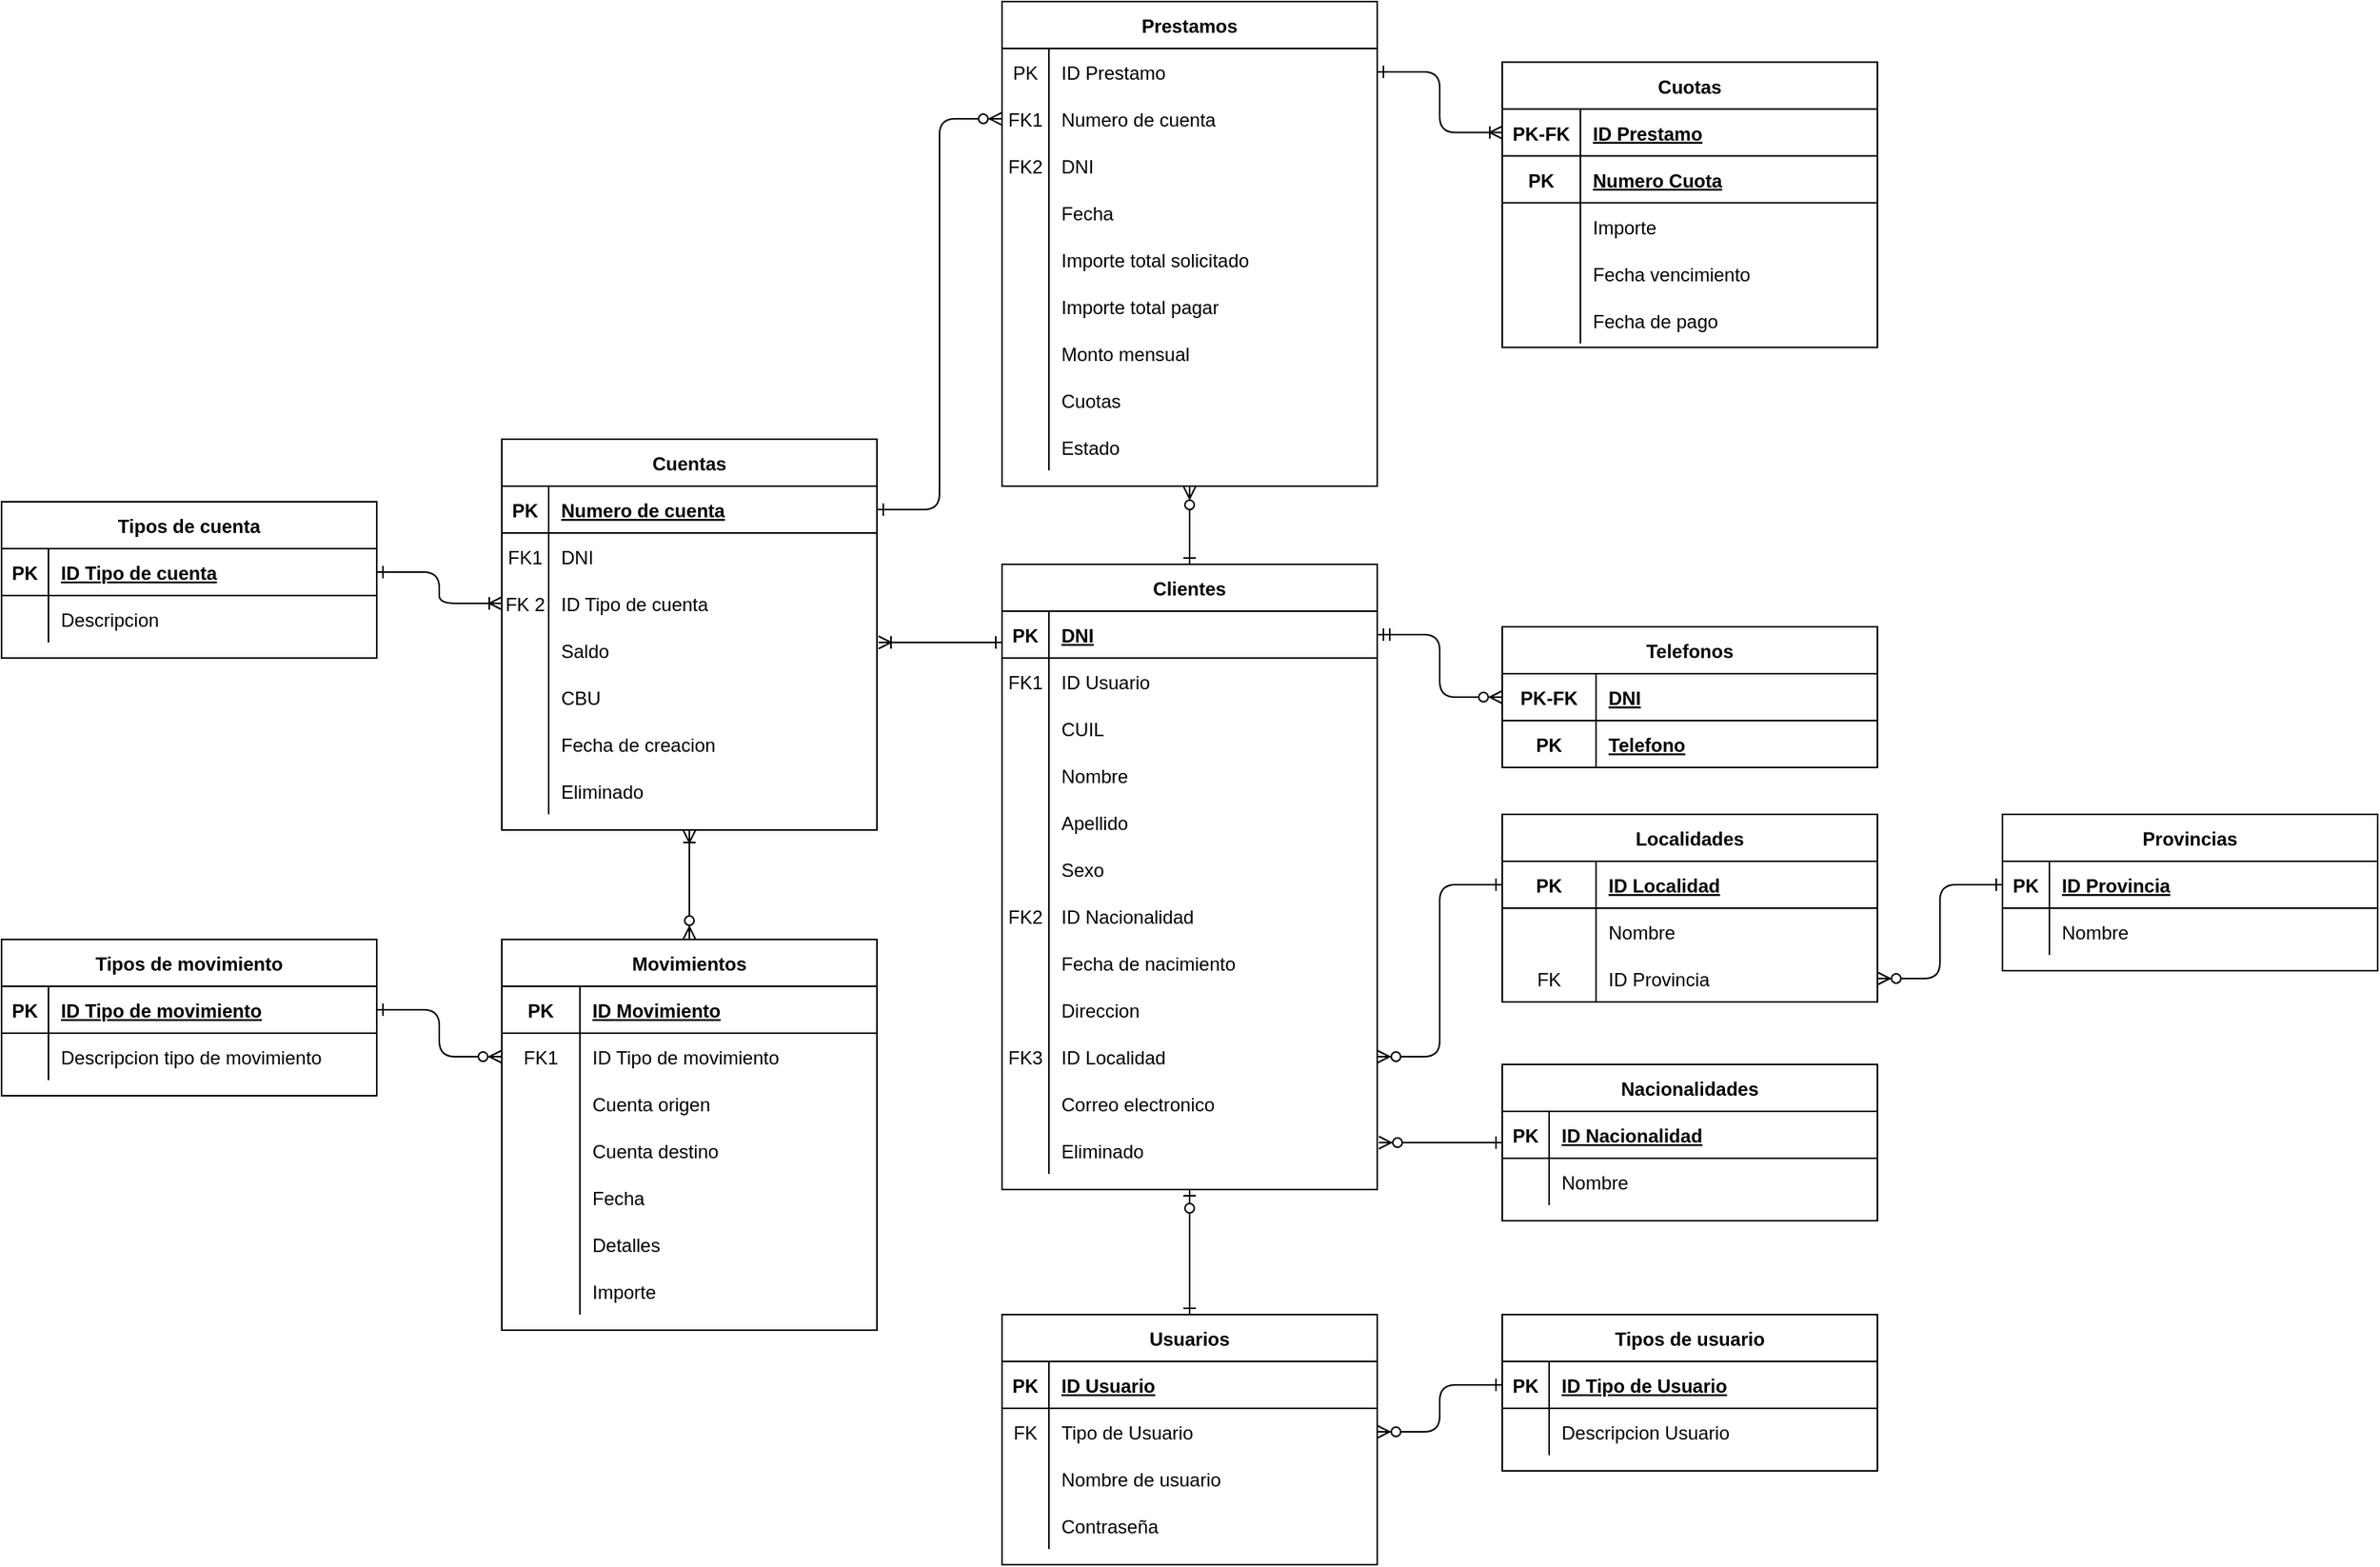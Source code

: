 <mxfile version="14.5.1" type="device"><diagram id="R2lEEEUBdFMjLlhIrx00" name="Page-1"><mxGraphModel dx="2017" dy="1106" grid="1" gridSize="10" guides="1" tooltips="1" connect="1" arrows="1" fold="1" page="0" pageScale="1" pageWidth="850" pageHeight="1100" math="0" shadow="0" extFonts="Permanent Marker^https://fonts.googleapis.com/css?family=Permanent+Marker"><root><mxCell id="0"/><mxCell id="1" parent="0"/><mxCell id="C-vyLk0tnHw3VtMMgP7b-1" value="" style="edgeStyle=elbowEdgeStyle;endArrow=ERoneToMany;startArrow=ERone;endFill=0;startFill=0;strokeWidth=1;targetPerimeterSpacing=1;" parent="1" source="C-vyLk0tnHw3VtMMgP7b-23" target="C-vyLk0tnHw3VtMMgP7b-2" edge="1"><mxGeometry width="100" height="100" relative="1" as="geometry"><mxPoint x="340" y="720" as="sourcePoint"/><mxPoint x="440" y="620" as="targetPoint"/><Array as="points"><mxPoint x="-210" y="90"/><mxPoint x="-180" y="190"/><mxPoint x="-200" y="170"/><mxPoint x="-220" y="120"/><mxPoint x="-160" y="160"/></Array></mxGeometry></mxCell><mxCell id="C-vyLk0tnHw3VtMMgP7b-12" value="" style="edgeStyle=elbowEdgeStyle;endArrow=ERzeroToMany;startArrow=ERone;endFill=1;startFill=0;" parent="1" source="C-vyLk0tnHw3VtMMgP7b-23" target="C-vyLk0tnHw3VtMMgP7b-13" edge="1"><mxGeometry width="100" height="100" relative="1" as="geometry"><mxPoint x="400" y="180" as="sourcePoint"/><mxPoint x="-65.529" y="-50" as="targetPoint"/></mxGeometry></mxCell><mxCell id="C-vyLk0tnHw3VtMMgP7b-2" value="Cuentas" style="shape=table;startSize=30;container=1;collapsible=1;childLayout=tableLayout;fixedRows=1;rowLines=0;fontStyle=1;align=center;resizeLast=1;" parent="1" vertex="1"><mxGeometry x="-480" y="-40" width="240" height="250" as="geometry"/></mxCell><mxCell id="C-vyLk0tnHw3VtMMgP7b-3" value="" style="shape=partialRectangle;collapsible=0;dropTarget=0;pointerEvents=0;fillColor=none;points=[[0,0.5],[1,0.5]];portConstraint=eastwest;top=0;left=0;right=0;bottom=1;" parent="C-vyLk0tnHw3VtMMgP7b-2" vertex="1"><mxGeometry y="30" width="240" height="30" as="geometry"/></mxCell><mxCell id="C-vyLk0tnHw3VtMMgP7b-4" value="PK" style="shape=partialRectangle;overflow=hidden;connectable=0;fillColor=none;top=0;left=0;bottom=0;right=0;fontStyle=1;" parent="C-vyLk0tnHw3VtMMgP7b-3" vertex="1"><mxGeometry width="30" height="30" as="geometry"/></mxCell><mxCell id="C-vyLk0tnHw3VtMMgP7b-5" value="Numero de cuenta" style="shape=partialRectangle;overflow=hidden;connectable=0;fillColor=none;top=0;left=0;bottom=0;right=0;align=left;spacingLeft=6;fontStyle=5;" parent="C-vyLk0tnHw3VtMMgP7b-3" vertex="1"><mxGeometry x="30" width="210" height="30" as="geometry"/></mxCell><mxCell id="C-vyLk0tnHw3VtMMgP7b-6" value="" style="shape=partialRectangle;collapsible=0;dropTarget=0;pointerEvents=0;fillColor=none;points=[[0,0.5],[1,0.5]];portConstraint=eastwest;top=0;left=0;right=0;bottom=0;" parent="C-vyLk0tnHw3VtMMgP7b-2" vertex="1"><mxGeometry y="60" width="240" height="30" as="geometry"/></mxCell><mxCell id="C-vyLk0tnHw3VtMMgP7b-7" value="FK1" style="shape=partialRectangle;overflow=hidden;connectable=0;fillColor=none;top=0;left=0;bottom=0;right=0;" parent="C-vyLk0tnHw3VtMMgP7b-6" vertex="1"><mxGeometry width="30" height="30" as="geometry"/></mxCell><mxCell id="C-vyLk0tnHw3VtMMgP7b-8" value="DNI" style="shape=partialRectangle;overflow=hidden;connectable=0;fillColor=none;top=0;left=0;bottom=0;right=0;align=left;spacingLeft=6;" parent="C-vyLk0tnHw3VtMMgP7b-6" vertex="1"><mxGeometry x="30" width="210" height="30" as="geometry"/></mxCell><mxCell id="7F0biM4FoDQYVqZwZQfH-58" value="" style="shape=partialRectangle;collapsible=0;dropTarget=0;pointerEvents=0;fillColor=none;top=0;left=0;bottom=0;right=0;points=[[0,0.5],[1,0.5]];portConstraint=eastwest;" parent="C-vyLk0tnHw3VtMMgP7b-2" vertex="1"><mxGeometry y="90" width="240" height="30" as="geometry"/></mxCell><mxCell id="7F0biM4FoDQYVqZwZQfH-59" value="FK 2" style="shape=partialRectangle;connectable=0;fillColor=none;top=0;left=0;bottom=0;right=0;editable=1;overflow=hidden;" parent="7F0biM4FoDQYVqZwZQfH-58" vertex="1"><mxGeometry width="30" height="30" as="geometry"/></mxCell><mxCell id="7F0biM4FoDQYVqZwZQfH-60" value="ID Tipo de cuenta" style="shape=partialRectangle;connectable=0;fillColor=none;top=0;left=0;bottom=0;right=0;align=left;spacingLeft=6;overflow=hidden;" parent="7F0biM4FoDQYVqZwZQfH-58" vertex="1"><mxGeometry x="30" width="210" height="30" as="geometry"/></mxCell><mxCell id="C-vyLk0tnHw3VtMMgP7b-9" value="" style="shape=partialRectangle;collapsible=0;dropTarget=0;pointerEvents=0;fillColor=none;points=[[0,0.5],[1,0.5]];portConstraint=eastwest;top=0;left=0;right=0;bottom=0;" parent="C-vyLk0tnHw3VtMMgP7b-2" vertex="1"><mxGeometry y="120" width="240" height="30" as="geometry"/></mxCell><mxCell id="C-vyLk0tnHw3VtMMgP7b-10" value="" style="shape=partialRectangle;overflow=hidden;connectable=0;fillColor=none;top=0;left=0;bottom=0;right=0;" parent="C-vyLk0tnHw3VtMMgP7b-9" vertex="1"><mxGeometry width="30" height="30" as="geometry"/></mxCell><mxCell id="C-vyLk0tnHw3VtMMgP7b-11" value="Saldo" style="shape=partialRectangle;overflow=hidden;connectable=0;fillColor=none;top=0;left=0;bottom=0;right=0;align=left;spacingLeft=6;" parent="C-vyLk0tnHw3VtMMgP7b-9" vertex="1"><mxGeometry x="30" width="210" height="30" as="geometry"/></mxCell><mxCell id="7F0biM4FoDQYVqZwZQfH-54" value="" style="shape=partialRectangle;collapsible=0;dropTarget=0;pointerEvents=0;fillColor=none;top=0;left=0;bottom=0;right=0;points=[[0,0.5],[1,0.5]];portConstraint=eastwest;" parent="C-vyLk0tnHw3VtMMgP7b-2" vertex="1"><mxGeometry y="150" width="240" height="30" as="geometry"/></mxCell><mxCell id="7F0biM4FoDQYVqZwZQfH-55" value="" style="shape=partialRectangle;connectable=0;fillColor=none;top=0;left=0;bottom=0;right=0;editable=1;overflow=hidden;" parent="7F0biM4FoDQYVqZwZQfH-54" vertex="1"><mxGeometry width="30" height="30" as="geometry"/></mxCell><mxCell id="7F0biM4FoDQYVqZwZQfH-56" value="CBU" style="shape=partialRectangle;connectable=0;fillColor=none;top=0;left=0;bottom=0;right=0;align=left;spacingLeft=6;overflow=hidden;" parent="7F0biM4FoDQYVqZwZQfH-54" vertex="1"><mxGeometry x="30" width="210" height="30" as="geometry"/></mxCell><mxCell id="7F0biM4FoDQYVqZwZQfH-62" value="" style="shape=partialRectangle;collapsible=0;dropTarget=0;pointerEvents=0;fillColor=none;top=0;left=0;bottom=0;right=0;points=[[0,0.5],[1,0.5]];portConstraint=eastwest;" parent="C-vyLk0tnHw3VtMMgP7b-2" vertex="1"><mxGeometry y="180" width="240" height="30" as="geometry"/></mxCell><mxCell id="7F0biM4FoDQYVqZwZQfH-63" value="" style="shape=partialRectangle;connectable=0;fillColor=none;top=0;left=0;bottom=0;right=0;editable=1;overflow=hidden;" parent="7F0biM4FoDQYVqZwZQfH-62" vertex="1"><mxGeometry width="30" height="30" as="geometry"/></mxCell><mxCell id="7F0biM4FoDQYVqZwZQfH-64" value="Fecha de creacion" style="shape=partialRectangle;connectable=0;fillColor=none;top=0;left=0;bottom=0;right=0;align=left;spacingLeft=6;overflow=hidden;" parent="7F0biM4FoDQYVqZwZQfH-62" vertex="1"><mxGeometry x="30" width="210" height="30" as="geometry"/></mxCell><mxCell id="fZLnjrhuLzffV9vsDGtd-31" value="" style="shape=partialRectangle;collapsible=0;dropTarget=0;pointerEvents=0;fillColor=none;top=0;left=0;bottom=0;right=0;points=[[0,0.5],[1,0.5]];portConstraint=eastwest;" parent="C-vyLk0tnHw3VtMMgP7b-2" vertex="1"><mxGeometry y="210" width="240" height="30" as="geometry"/></mxCell><mxCell id="fZLnjrhuLzffV9vsDGtd-32" value="" style="shape=partialRectangle;connectable=0;fillColor=none;top=0;left=0;bottom=0;right=0;editable=1;overflow=hidden;" parent="fZLnjrhuLzffV9vsDGtd-31" vertex="1"><mxGeometry width="30" height="30" as="geometry"/></mxCell><mxCell id="fZLnjrhuLzffV9vsDGtd-33" value="Eliminado" style="shape=partialRectangle;connectable=0;fillColor=none;top=0;left=0;bottom=0;right=0;align=left;spacingLeft=6;overflow=hidden;" parent="fZLnjrhuLzffV9vsDGtd-31" vertex="1"><mxGeometry x="30" width="210" height="30" as="geometry"/></mxCell><mxCell id="C-vyLk0tnHw3VtMMgP7b-13" value="Prestamos" style="shape=table;startSize=30;container=1;collapsible=1;childLayout=tableLayout;fixedRows=1;rowLines=0;fontStyle=1;align=center;resizeLast=1;" parent="1" vertex="1"><mxGeometry x="-160" y="-320" width="240" height="310" as="geometry"/></mxCell><mxCell id="7F0biM4FoDQYVqZwZQfH-100" value="" style="shape=partialRectangle;collapsible=0;dropTarget=0;pointerEvents=0;fillColor=none;top=0;left=0;bottom=0;right=0;points=[[0,0.5],[1,0.5]];portConstraint=eastwest;" parent="C-vyLk0tnHw3VtMMgP7b-13" vertex="1"><mxGeometry y="30" width="240" height="30" as="geometry"/></mxCell><mxCell id="7F0biM4FoDQYVqZwZQfH-101" value="PK" style="shape=partialRectangle;connectable=0;fillColor=none;top=0;left=0;bottom=0;right=0;editable=1;overflow=hidden;" parent="7F0biM4FoDQYVqZwZQfH-100" vertex="1"><mxGeometry width="30" height="30" as="geometry"/></mxCell><mxCell id="7F0biM4FoDQYVqZwZQfH-102" value="ID Prestamo" style="shape=partialRectangle;connectable=0;fillColor=none;top=0;left=0;bottom=0;right=0;align=left;spacingLeft=6;overflow=hidden;" parent="7F0biM4FoDQYVqZwZQfH-100" vertex="1"><mxGeometry x="30" width="210" height="30" as="geometry"/></mxCell><mxCell id="7F0biM4FoDQYVqZwZQfH-151" value="" style="shape=partialRectangle;collapsible=0;dropTarget=0;pointerEvents=0;fillColor=none;top=0;left=0;bottom=0;right=0;points=[[0,0.5],[1,0.5]];portConstraint=eastwest;" parent="C-vyLk0tnHw3VtMMgP7b-13" vertex="1"><mxGeometry y="60" width="240" height="30" as="geometry"/></mxCell><mxCell id="7F0biM4FoDQYVqZwZQfH-152" value="FK1" style="shape=partialRectangle;connectable=0;fillColor=none;top=0;left=0;bottom=0;right=0;fontStyle=0;overflow=hidden;" parent="7F0biM4FoDQYVqZwZQfH-151" vertex="1"><mxGeometry width="30" height="30" as="geometry"/></mxCell><mxCell id="7F0biM4FoDQYVqZwZQfH-153" value="Numero de cuenta" style="shape=partialRectangle;connectable=0;fillColor=none;top=0;left=0;bottom=0;right=0;align=left;spacingLeft=6;fontStyle=0;overflow=hidden;" parent="7F0biM4FoDQYVqZwZQfH-151" vertex="1"><mxGeometry x="30" width="210" height="30" as="geometry"/></mxCell><mxCell id="C-vyLk0tnHw3VtMMgP7b-17" value="" style="shape=partialRectangle;collapsible=0;dropTarget=0;pointerEvents=0;fillColor=none;points=[[0,0.5],[1,0.5]];portConstraint=eastwest;top=0;left=0;right=0;bottom=0;" parent="C-vyLk0tnHw3VtMMgP7b-13" vertex="1"><mxGeometry y="90" width="240" height="30" as="geometry"/></mxCell><mxCell id="C-vyLk0tnHw3VtMMgP7b-18" value="FK2" style="shape=partialRectangle;overflow=hidden;connectable=0;fillColor=none;top=0;left=0;bottom=0;right=0;" parent="C-vyLk0tnHw3VtMMgP7b-17" vertex="1"><mxGeometry width="30" height="30" as="geometry"/></mxCell><mxCell id="C-vyLk0tnHw3VtMMgP7b-19" value="DNI" style="shape=partialRectangle;overflow=hidden;connectable=0;fillColor=none;top=0;left=0;bottom=0;right=0;align=left;spacingLeft=6;" parent="C-vyLk0tnHw3VtMMgP7b-17" vertex="1"><mxGeometry x="30" width="210" height="30" as="geometry"/></mxCell><mxCell id="7F0biM4FoDQYVqZwZQfH-179" value="" style="shape=partialRectangle;collapsible=0;dropTarget=0;pointerEvents=0;fillColor=none;top=0;left=0;bottom=0;right=0;points=[[0,0.5],[1,0.5]];portConstraint=eastwest;" parent="C-vyLk0tnHw3VtMMgP7b-13" vertex="1"><mxGeometry y="120" width="240" height="30" as="geometry"/></mxCell><mxCell id="7F0biM4FoDQYVqZwZQfH-180" value="" style="shape=partialRectangle;connectable=0;fillColor=none;top=0;left=0;bottom=0;right=0;editable=1;overflow=hidden;" parent="7F0biM4FoDQYVqZwZQfH-179" vertex="1"><mxGeometry width="30" height="30" as="geometry"/></mxCell><mxCell id="7F0biM4FoDQYVqZwZQfH-181" value="Fecha" style="shape=partialRectangle;connectable=0;fillColor=none;top=0;left=0;bottom=0;right=0;align=left;spacingLeft=6;overflow=hidden;" parent="7F0biM4FoDQYVqZwZQfH-179" vertex="1"><mxGeometry x="30" width="210" height="30" as="geometry"/></mxCell><mxCell id="C-vyLk0tnHw3VtMMgP7b-20" value="" style="shape=partialRectangle;collapsible=0;dropTarget=0;pointerEvents=0;fillColor=none;points=[[0,0.5],[1,0.5]];portConstraint=eastwest;top=0;left=0;right=0;bottom=0;" parent="C-vyLk0tnHw3VtMMgP7b-13" vertex="1"><mxGeometry y="150" width="240" height="30" as="geometry"/></mxCell><mxCell id="C-vyLk0tnHw3VtMMgP7b-21" value="" style="shape=partialRectangle;overflow=hidden;connectable=0;fillColor=none;top=0;left=0;bottom=0;right=0;" parent="C-vyLk0tnHw3VtMMgP7b-20" vertex="1"><mxGeometry width="30" height="30" as="geometry"/></mxCell><mxCell id="C-vyLk0tnHw3VtMMgP7b-22" value="Importe total solicitado" style="shape=partialRectangle;overflow=hidden;connectable=0;fillColor=none;top=0;left=0;bottom=0;right=0;align=left;spacingLeft=6;" parent="C-vyLk0tnHw3VtMMgP7b-20" vertex="1"><mxGeometry x="30" width="210" height="30" as="geometry"/></mxCell><mxCell id="7F0biM4FoDQYVqZwZQfH-68" value="" style="shape=partialRectangle;collapsible=0;dropTarget=0;pointerEvents=0;fillColor=none;top=0;left=0;bottom=0;right=0;points=[[0,0.5],[1,0.5]];portConstraint=eastwest;" parent="C-vyLk0tnHw3VtMMgP7b-13" vertex="1"><mxGeometry y="180" width="240" height="30" as="geometry"/></mxCell><mxCell id="7F0biM4FoDQYVqZwZQfH-69" value="" style="shape=partialRectangle;connectable=0;fillColor=none;top=0;left=0;bottom=0;right=0;editable=1;overflow=hidden;" parent="7F0biM4FoDQYVqZwZQfH-68" vertex="1"><mxGeometry width="30" height="30" as="geometry"/></mxCell><mxCell id="7F0biM4FoDQYVqZwZQfH-70" value="Importe total pagar" style="shape=partialRectangle;connectable=0;fillColor=none;top=0;left=0;bottom=0;right=0;align=left;spacingLeft=6;overflow=hidden;" parent="7F0biM4FoDQYVqZwZQfH-68" vertex="1"><mxGeometry x="30" width="210" height="30" as="geometry"/></mxCell><mxCell id="7F0biM4FoDQYVqZwZQfH-71" value="" style="shape=partialRectangle;collapsible=0;dropTarget=0;pointerEvents=0;fillColor=none;top=0;left=0;bottom=0;right=0;points=[[0,0.5],[1,0.5]];portConstraint=eastwest;" parent="C-vyLk0tnHw3VtMMgP7b-13" vertex="1"><mxGeometry y="210" width="240" height="30" as="geometry"/></mxCell><mxCell id="7F0biM4FoDQYVqZwZQfH-72" value="" style="shape=partialRectangle;connectable=0;fillColor=none;top=0;left=0;bottom=0;right=0;editable=1;overflow=hidden;" parent="7F0biM4FoDQYVqZwZQfH-71" vertex="1"><mxGeometry width="30" height="30" as="geometry"/></mxCell><mxCell id="7F0biM4FoDQYVqZwZQfH-73" value="Monto mensual" style="shape=partialRectangle;connectable=0;fillColor=none;top=0;left=0;bottom=0;right=0;align=left;spacingLeft=6;overflow=hidden;" parent="7F0biM4FoDQYVqZwZQfH-71" vertex="1"><mxGeometry x="30" width="210" height="30" as="geometry"/></mxCell><mxCell id="7F0biM4FoDQYVqZwZQfH-80" value="" style="shape=partialRectangle;collapsible=0;dropTarget=0;pointerEvents=0;fillColor=none;top=0;left=0;bottom=0;right=0;points=[[0,0.5],[1,0.5]];portConstraint=eastwest;" parent="C-vyLk0tnHw3VtMMgP7b-13" vertex="1"><mxGeometry y="240" width="240" height="30" as="geometry"/></mxCell><mxCell id="7F0biM4FoDQYVqZwZQfH-81" value="" style="shape=partialRectangle;connectable=0;fillColor=none;top=0;left=0;bottom=0;right=0;editable=1;overflow=hidden;" parent="7F0biM4FoDQYVqZwZQfH-80" vertex="1"><mxGeometry width="30" height="30" as="geometry"/></mxCell><mxCell id="7F0biM4FoDQYVqZwZQfH-82" value="Cuotas" style="shape=partialRectangle;connectable=0;fillColor=none;top=0;left=0;bottom=0;right=0;align=left;spacingLeft=6;overflow=hidden;" parent="7F0biM4FoDQYVqZwZQfH-80" vertex="1"><mxGeometry x="30" width="210" height="30" as="geometry"/></mxCell><mxCell id="Fkp7tEHuQF5kMMkEpn1x-33" value="" style="shape=partialRectangle;collapsible=0;dropTarget=0;pointerEvents=0;fillColor=none;top=0;left=0;bottom=0;right=0;points=[[0,0.5],[1,0.5]];portConstraint=eastwest;" parent="C-vyLk0tnHw3VtMMgP7b-13" vertex="1"><mxGeometry y="270" width="240" height="30" as="geometry"/></mxCell><mxCell id="Fkp7tEHuQF5kMMkEpn1x-34" value="" style="shape=partialRectangle;connectable=0;fillColor=none;top=0;left=0;bottom=0;right=0;editable=1;overflow=hidden;" parent="Fkp7tEHuQF5kMMkEpn1x-33" vertex="1"><mxGeometry width="30" height="30" as="geometry"/></mxCell><mxCell id="Fkp7tEHuQF5kMMkEpn1x-35" value="Estado" style="shape=partialRectangle;connectable=0;fillColor=none;top=0;left=0;bottom=0;right=0;align=left;spacingLeft=6;overflow=hidden;" parent="Fkp7tEHuQF5kMMkEpn1x-33" vertex="1"><mxGeometry x="30" width="210" height="30" as="geometry"/></mxCell><mxCell id="C-vyLk0tnHw3VtMMgP7b-23" value="Clientes" style="shape=table;startSize=30;container=1;collapsible=1;childLayout=tableLayout;fixedRows=1;rowLines=0;fontStyle=1;align=center;resizeLast=1;" parent="1" vertex="1"><mxGeometry x="-160" y="40" width="240" height="400" as="geometry"/></mxCell><mxCell id="C-vyLk0tnHw3VtMMgP7b-24" value="" style="shape=partialRectangle;collapsible=0;dropTarget=0;pointerEvents=0;fillColor=none;points=[[0,0.5],[1,0.5]];portConstraint=eastwest;top=0;left=0;right=0;bottom=1;" parent="C-vyLk0tnHw3VtMMgP7b-23" vertex="1"><mxGeometry y="30" width="240" height="30" as="geometry"/></mxCell><mxCell id="C-vyLk0tnHw3VtMMgP7b-25" value="PK" style="shape=partialRectangle;overflow=hidden;connectable=0;fillColor=none;top=0;left=0;bottom=0;right=0;fontStyle=1;" parent="C-vyLk0tnHw3VtMMgP7b-24" vertex="1"><mxGeometry width="30" height="30" as="geometry"/></mxCell><mxCell id="C-vyLk0tnHw3VtMMgP7b-26" value="DNI" style="shape=partialRectangle;overflow=hidden;connectable=0;fillColor=none;top=0;left=0;bottom=0;right=0;align=left;spacingLeft=6;fontStyle=5;" parent="C-vyLk0tnHw3VtMMgP7b-24" vertex="1"><mxGeometry x="30" width="210" height="30" as="geometry"/></mxCell><mxCell id="7F0biM4FoDQYVqZwZQfH-175" value="" style="shape=partialRectangle;collapsible=0;dropTarget=0;pointerEvents=0;fillColor=none;top=0;left=0;bottom=0;right=0;points=[[0,0.5],[1,0.5]];portConstraint=eastwest;" parent="C-vyLk0tnHw3VtMMgP7b-23" vertex="1"><mxGeometry y="60" width="240" height="30" as="geometry"/></mxCell><mxCell id="7F0biM4FoDQYVqZwZQfH-176" value="FK1" style="shape=partialRectangle;connectable=0;fillColor=none;top=0;left=0;bottom=0;right=0;fontStyle=0;overflow=hidden;" parent="7F0biM4FoDQYVqZwZQfH-175" vertex="1"><mxGeometry width="30" height="30" as="geometry"/></mxCell><mxCell id="7F0biM4FoDQYVqZwZQfH-177" value="ID Usuario" style="shape=partialRectangle;connectable=0;fillColor=none;top=0;left=0;bottom=0;right=0;align=left;spacingLeft=6;fontStyle=0;overflow=hidden;" parent="7F0biM4FoDQYVqZwZQfH-175" vertex="1"><mxGeometry x="30" width="210" height="30" as="geometry"/></mxCell><mxCell id="C-vyLk0tnHw3VtMMgP7b-27" value="" style="shape=partialRectangle;collapsible=0;dropTarget=0;pointerEvents=0;fillColor=none;points=[[0,0.5],[1,0.5]];portConstraint=eastwest;top=0;left=0;right=0;bottom=0;" parent="C-vyLk0tnHw3VtMMgP7b-23" vertex="1"><mxGeometry y="90" width="240" height="30" as="geometry"/></mxCell><mxCell id="C-vyLk0tnHw3VtMMgP7b-28" value="" style="shape=partialRectangle;overflow=hidden;connectable=0;fillColor=none;top=0;left=0;bottom=0;right=0;" parent="C-vyLk0tnHw3VtMMgP7b-27" vertex="1"><mxGeometry width="30" height="30" as="geometry"/></mxCell><mxCell id="C-vyLk0tnHw3VtMMgP7b-29" value="CUIL" style="shape=partialRectangle;overflow=hidden;connectable=0;fillColor=none;top=0;left=0;bottom=0;right=0;align=left;spacingLeft=6;" parent="C-vyLk0tnHw3VtMMgP7b-27" vertex="1"><mxGeometry x="30" width="210" height="30" as="geometry"/></mxCell><mxCell id="7F0biM4FoDQYVqZwZQfH-2" value="" style="shape=partialRectangle;collapsible=0;dropTarget=0;pointerEvents=0;fillColor=none;top=0;left=0;bottom=0;right=0;points=[[0,0.5],[1,0.5]];portConstraint=eastwest;" parent="C-vyLk0tnHw3VtMMgP7b-23" vertex="1"><mxGeometry y="120" width="240" height="30" as="geometry"/></mxCell><mxCell id="7F0biM4FoDQYVqZwZQfH-3" value="" style="shape=partialRectangle;connectable=0;fillColor=none;top=0;left=0;bottom=0;right=0;editable=1;overflow=hidden;" parent="7F0biM4FoDQYVqZwZQfH-2" vertex="1"><mxGeometry width="30" height="30" as="geometry"/></mxCell><mxCell id="7F0biM4FoDQYVqZwZQfH-4" value="Nombre " style="shape=partialRectangle;connectable=0;fillColor=none;top=0;left=0;bottom=0;right=0;align=left;spacingLeft=6;overflow=hidden;" parent="7F0biM4FoDQYVqZwZQfH-2" vertex="1"><mxGeometry x="30" width="210" height="30" as="geometry"/></mxCell><mxCell id="7F0biM4FoDQYVqZwZQfH-11" value="" style="shape=partialRectangle;collapsible=0;dropTarget=0;pointerEvents=0;fillColor=none;top=0;left=0;bottom=0;right=0;points=[[0,0.5],[1,0.5]];portConstraint=eastwest;" parent="C-vyLk0tnHw3VtMMgP7b-23" vertex="1"><mxGeometry y="150" width="240" height="30" as="geometry"/></mxCell><mxCell id="7F0biM4FoDQYVqZwZQfH-12" value="" style="shape=partialRectangle;connectable=0;fillColor=none;top=0;left=0;bottom=0;right=0;editable=1;overflow=hidden;" parent="7F0biM4FoDQYVqZwZQfH-11" vertex="1"><mxGeometry width="30" height="30" as="geometry"/></mxCell><mxCell id="7F0biM4FoDQYVqZwZQfH-13" value="Apellido" style="shape=partialRectangle;connectable=0;fillColor=none;top=0;left=0;bottom=0;right=0;align=left;spacingLeft=6;overflow=hidden;" parent="7F0biM4FoDQYVqZwZQfH-11" vertex="1"><mxGeometry x="30" width="210" height="30" as="geometry"/></mxCell><mxCell id="7F0biM4FoDQYVqZwZQfH-7" value="" style="shape=partialRectangle;collapsible=0;dropTarget=0;pointerEvents=0;fillColor=none;top=0;left=0;bottom=0;right=0;points=[[0,0.5],[1,0.5]];portConstraint=eastwest;" parent="C-vyLk0tnHw3VtMMgP7b-23" vertex="1"><mxGeometry y="180" width="240" height="30" as="geometry"/></mxCell><mxCell id="7F0biM4FoDQYVqZwZQfH-8" value="" style="shape=partialRectangle;connectable=0;fillColor=none;top=0;left=0;bottom=0;right=0;editable=1;overflow=hidden;" parent="7F0biM4FoDQYVqZwZQfH-7" vertex="1"><mxGeometry width="30" height="30" as="geometry"/></mxCell><mxCell id="7F0biM4FoDQYVqZwZQfH-9" value="Sexo" style="shape=partialRectangle;connectable=0;fillColor=none;top=0;left=0;bottom=0;right=0;align=left;spacingLeft=6;overflow=hidden;" parent="7F0biM4FoDQYVqZwZQfH-7" vertex="1"><mxGeometry x="30" width="210" height="30" as="geometry"/></mxCell><mxCell id="7F0biM4FoDQYVqZwZQfH-19" value="" style="shape=partialRectangle;collapsible=0;dropTarget=0;pointerEvents=0;fillColor=none;top=0;left=0;bottom=0;right=0;points=[[0,0.5],[1,0.5]];portConstraint=eastwest;" parent="C-vyLk0tnHw3VtMMgP7b-23" vertex="1"><mxGeometry y="210" width="240" height="30" as="geometry"/></mxCell><mxCell id="7F0biM4FoDQYVqZwZQfH-20" value="FK2" style="shape=partialRectangle;connectable=0;fillColor=none;top=0;left=0;bottom=0;right=0;editable=1;overflow=hidden;" parent="7F0biM4FoDQYVqZwZQfH-19" vertex="1"><mxGeometry width="30" height="30" as="geometry"/></mxCell><mxCell id="7F0biM4FoDQYVqZwZQfH-21" value="ID Nacionalidad" style="shape=partialRectangle;connectable=0;fillColor=none;top=0;left=0;bottom=0;right=0;align=left;spacingLeft=6;overflow=hidden;" parent="7F0biM4FoDQYVqZwZQfH-19" vertex="1"><mxGeometry x="30" width="210" height="30" as="geometry"/></mxCell><mxCell id="7F0biM4FoDQYVqZwZQfH-23" value="" style="shape=partialRectangle;collapsible=0;dropTarget=0;pointerEvents=0;fillColor=none;top=0;left=0;bottom=0;right=0;points=[[0,0.5],[1,0.5]];portConstraint=eastwest;" parent="C-vyLk0tnHw3VtMMgP7b-23" vertex="1"><mxGeometry y="240" width="240" height="30" as="geometry"/></mxCell><mxCell id="7F0biM4FoDQYVqZwZQfH-24" value="" style="shape=partialRectangle;connectable=0;fillColor=none;top=0;left=0;bottom=0;right=0;editable=1;overflow=hidden;" parent="7F0biM4FoDQYVqZwZQfH-23" vertex="1"><mxGeometry width="30" height="30" as="geometry"/></mxCell><mxCell id="7F0biM4FoDQYVqZwZQfH-25" value="Fecha de nacimiento" style="shape=partialRectangle;connectable=0;fillColor=none;top=0;left=0;bottom=0;right=0;align=left;spacingLeft=6;overflow=hidden;" parent="7F0biM4FoDQYVqZwZQfH-23" vertex="1"><mxGeometry x="30" width="210" height="30" as="geometry"/></mxCell><mxCell id="7F0biM4FoDQYVqZwZQfH-26" value="" style="shape=partialRectangle;collapsible=0;dropTarget=0;pointerEvents=0;fillColor=none;top=0;left=0;bottom=0;right=0;points=[[0,0.5],[1,0.5]];portConstraint=eastwest;" parent="C-vyLk0tnHw3VtMMgP7b-23" vertex="1"><mxGeometry y="270" width="240" height="30" as="geometry"/></mxCell><mxCell id="7F0biM4FoDQYVqZwZQfH-27" value="" style="shape=partialRectangle;connectable=0;fillColor=none;top=0;left=0;bottom=0;right=0;editable=1;overflow=hidden;" parent="7F0biM4FoDQYVqZwZQfH-26" vertex="1"><mxGeometry width="30" height="30" as="geometry"/></mxCell><mxCell id="7F0biM4FoDQYVqZwZQfH-28" value="Direccion" style="shape=partialRectangle;connectable=0;fillColor=none;top=0;left=0;bottom=0;right=0;align=left;spacingLeft=6;overflow=hidden;" parent="7F0biM4FoDQYVqZwZQfH-26" vertex="1"><mxGeometry x="30" width="210" height="30" as="geometry"/></mxCell><mxCell id="7F0biM4FoDQYVqZwZQfH-30" value="" style="shape=partialRectangle;collapsible=0;dropTarget=0;pointerEvents=0;fillColor=none;top=0;left=0;bottom=0;right=0;points=[[0,0.5],[1,0.5]];portConstraint=eastwest;" parent="C-vyLk0tnHw3VtMMgP7b-23" vertex="1"><mxGeometry y="300" width="240" height="30" as="geometry"/></mxCell><mxCell id="7F0biM4FoDQYVqZwZQfH-31" value="FK3" style="shape=partialRectangle;connectable=0;fillColor=none;top=0;left=0;bottom=0;right=0;editable=1;overflow=hidden;" parent="7F0biM4FoDQYVqZwZQfH-30" vertex="1"><mxGeometry width="30" height="30" as="geometry"/></mxCell><mxCell id="7F0biM4FoDQYVqZwZQfH-32" value="ID Localidad" style="shape=partialRectangle;connectable=0;fillColor=none;top=0;left=0;bottom=0;right=0;align=left;spacingLeft=6;overflow=hidden;" parent="7F0biM4FoDQYVqZwZQfH-30" vertex="1"><mxGeometry x="30" width="210" height="30" as="geometry"/></mxCell><mxCell id="7F0biM4FoDQYVqZwZQfH-38" value="" style="shape=partialRectangle;collapsible=0;dropTarget=0;pointerEvents=0;fillColor=none;top=0;left=0;bottom=0;right=0;points=[[0,0.5],[1,0.5]];portConstraint=eastwest;" parent="C-vyLk0tnHw3VtMMgP7b-23" vertex="1"><mxGeometry y="330" width="240" height="30" as="geometry"/></mxCell><mxCell id="7F0biM4FoDQYVqZwZQfH-39" value="" style="shape=partialRectangle;connectable=0;fillColor=none;top=0;left=0;bottom=0;right=0;editable=1;overflow=hidden;" parent="7F0biM4FoDQYVqZwZQfH-38" vertex="1"><mxGeometry width="30" height="30" as="geometry"/></mxCell><mxCell id="7F0biM4FoDQYVqZwZQfH-40" value="Correo electronico" style="shape=partialRectangle;connectable=0;fillColor=none;top=0;left=0;bottom=0;right=0;align=left;spacingLeft=6;overflow=hidden;" parent="7F0biM4FoDQYVqZwZQfH-38" vertex="1"><mxGeometry x="30" width="210" height="30" as="geometry"/></mxCell><mxCell id="fZLnjrhuLzffV9vsDGtd-25" value="" style="shape=partialRectangle;collapsible=0;dropTarget=0;pointerEvents=0;fillColor=none;top=0;left=0;bottom=0;right=0;points=[[0,0.5],[1,0.5]];portConstraint=eastwest;" parent="C-vyLk0tnHw3VtMMgP7b-23" vertex="1"><mxGeometry y="360" width="240" height="30" as="geometry"/></mxCell><mxCell id="fZLnjrhuLzffV9vsDGtd-26" value="" style="shape=partialRectangle;connectable=0;fillColor=none;top=0;left=0;bottom=0;right=0;editable=1;overflow=hidden;" parent="fZLnjrhuLzffV9vsDGtd-25" vertex="1"><mxGeometry width="30" height="30" as="geometry"/></mxCell><mxCell id="fZLnjrhuLzffV9vsDGtd-27" value="Eliminado" style="shape=partialRectangle;connectable=0;fillColor=none;top=0;left=0;bottom=0;right=0;align=left;spacingLeft=6;overflow=hidden;" parent="fZLnjrhuLzffV9vsDGtd-25" vertex="1"><mxGeometry x="30" width="210" height="30" as="geometry"/></mxCell><mxCell id="7F0biM4FoDQYVqZwZQfH-86" value="Tipos de cuenta" style="shape=table;startSize=30;container=1;collapsible=1;childLayout=tableLayout;fixedRows=1;rowLines=0;fontStyle=1;align=center;resizeLast=1;" parent="1" vertex="1"><mxGeometry x="-800" width="240" height="100" as="geometry"/></mxCell><mxCell id="7F0biM4FoDQYVqZwZQfH-87" value="" style="shape=partialRectangle;collapsible=0;dropTarget=0;pointerEvents=0;fillColor=none;top=0;left=0;bottom=1;right=0;points=[[0,0.5],[1,0.5]];portConstraint=eastwest;" parent="7F0biM4FoDQYVqZwZQfH-86" vertex="1"><mxGeometry y="30" width="240" height="30" as="geometry"/></mxCell><mxCell id="7F0biM4FoDQYVqZwZQfH-88" value="PK" style="shape=partialRectangle;connectable=0;fillColor=none;top=0;left=0;bottom=0;right=0;fontStyle=1;overflow=hidden;" parent="7F0biM4FoDQYVqZwZQfH-87" vertex="1"><mxGeometry width="30" height="30" as="geometry"/></mxCell><mxCell id="7F0biM4FoDQYVqZwZQfH-89" value="ID Tipo de cuenta" style="shape=partialRectangle;connectable=0;fillColor=none;top=0;left=0;bottom=0;right=0;align=left;spacingLeft=6;fontStyle=5;overflow=hidden;" parent="7F0biM4FoDQYVqZwZQfH-87" vertex="1"><mxGeometry x="30" width="210" height="30" as="geometry"/></mxCell><mxCell id="7F0biM4FoDQYVqZwZQfH-90" value="" style="shape=partialRectangle;collapsible=0;dropTarget=0;pointerEvents=0;fillColor=none;top=0;left=0;bottom=0;right=0;points=[[0,0.5],[1,0.5]];portConstraint=eastwest;" parent="7F0biM4FoDQYVqZwZQfH-86" vertex="1"><mxGeometry y="60" width="240" height="30" as="geometry"/></mxCell><mxCell id="7F0biM4FoDQYVqZwZQfH-91" value="" style="shape=partialRectangle;connectable=0;fillColor=none;top=0;left=0;bottom=0;right=0;editable=1;overflow=hidden;" parent="7F0biM4FoDQYVqZwZQfH-90" vertex="1"><mxGeometry width="30" height="30" as="geometry"/></mxCell><mxCell id="7F0biM4FoDQYVqZwZQfH-92" value="Descripcion" style="shape=partialRectangle;connectable=0;fillColor=none;top=0;left=0;bottom=0;right=0;align=left;spacingLeft=6;overflow=hidden;" parent="7F0biM4FoDQYVqZwZQfH-90" vertex="1"><mxGeometry x="30" width="210" height="30" as="geometry"/></mxCell><mxCell id="7F0biM4FoDQYVqZwZQfH-103" value="Tipos de movimiento" style="shape=table;startSize=30;container=1;collapsible=1;childLayout=tableLayout;fixedRows=1;rowLines=0;fontStyle=1;align=center;resizeLast=1;" parent="1" vertex="1"><mxGeometry x="-800" y="280" width="240" height="100" as="geometry"><mxRectangle x="600" y="500" width="160" height="30" as="alternateBounds"/></mxGeometry></mxCell><mxCell id="7F0biM4FoDQYVqZwZQfH-104" value="" style="shape=partialRectangle;collapsible=0;dropTarget=0;pointerEvents=0;fillColor=none;top=0;left=0;bottom=1;right=0;points=[[0,0.5],[1,0.5]];portConstraint=eastwest;" parent="7F0biM4FoDQYVqZwZQfH-103" vertex="1"><mxGeometry y="30" width="240" height="30" as="geometry"/></mxCell><mxCell id="7F0biM4FoDQYVqZwZQfH-105" value="PK" style="shape=partialRectangle;connectable=0;fillColor=none;top=0;left=0;bottom=0;right=0;fontStyle=1;overflow=hidden;" parent="7F0biM4FoDQYVqZwZQfH-104" vertex="1"><mxGeometry width="30" height="30" as="geometry"/></mxCell><mxCell id="7F0biM4FoDQYVqZwZQfH-106" value="ID Tipo de movimiento" style="shape=partialRectangle;connectable=0;fillColor=none;top=0;left=0;bottom=0;right=0;align=left;spacingLeft=6;fontStyle=5;overflow=hidden;" parent="7F0biM4FoDQYVqZwZQfH-104" vertex="1"><mxGeometry x="30" width="210" height="30" as="geometry"/></mxCell><mxCell id="7F0biM4FoDQYVqZwZQfH-107" value="" style="shape=partialRectangle;collapsible=0;dropTarget=0;pointerEvents=0;fillColor=none;top=0;left=0;bottom=0;right=0;points=[[0,0.5],[1,0.5]];portConstraint=eastwest;" parent="7F0biM4FoDQYVqZwZQfH-103" vertex="1"><mxGeometry y="60" width="240" height="30" as="geometry"/></mxCell><mxCell id="7F0biM4FoDQYVqZwZQfH-108" value="" style="shape=partialRectangle;connectable=0;fillColor=none;top=0;left=0;bottom=0;right=0;editable=1;overflow=hidden;" parent="7F0biM4FoDQYVqZwZQfH-107" vertex="1"><mxGeometry width="30" height="30" as="geometry"/></mxCell><mxCell id="7F0biM4FoDQYVqZwZQfH-109" value="Descripcion tipo de movimiento" style="shape=partialRectangle;connectable=0;fillColor=none;top=0;left=0;bottom=0;right=0;align=left;spacingLeft=6;overflow=hidden;" parent="7F0biM4FoDQYVqZwZQfH-107" vertex="1"><mxGeometry x="30" width="210" height="30" as="geometry"/></mxCell><mxCell id="Fkp7tEHuQF5kMMkEpn1x-85" style="edgeStyle=orthogonalEdgeStyle;rounded=0;orthogonalLoop=1;jettySize=auto;html=1;startArrow=ERzeroToMany;startFill=1;endArrow=ERoneToMany;endFill=0;" parent="1" source="7F0biM4FoDQYVqZwZQfH-116" target="C-vyLk0tnHw3VtMMgP7b-2" edge="1"><mxGeometry relative="1" as="geometry"><Array as="points"><mxPoint x="-360" y="230"/><mxPoint x="-360" y="230"/></Array></mxGeometry></mxCell><mxCell id="7F0biM4FoDQYVqZwZQfH-116" value="Movimientos" style="shape=table;startSize=30;container=1;collapsible=1;childLayout=tableLayout;fixedRows=1;rowLines=0;fontStyle=1;align=center;resizeLast=1;" parent="1" vertex="1"><mxGeometry x="-480" y="280" width="240" height="250" as="geometry"/></mxCell><mxCell id="7F0biM4FoDQYVqZwZQfH-129" value="" style="shape=partialRectangle;collapsible=0;dropTarget=0;pointerEvents=0;fillColor=none;top=0;left=0;bottom=1;right=0;points=[[0,0.5],[1,0.5]];portConstraint=eastwest;" parent="7F0biM4FoDQYVqZwZQfH-116" vertex="1"><mxGeometry y="30" width="240" height="30" as="geometry"/></mxCell><mxCell id="7F0biM4FoDQYVqZwZQfH-130" value="PK" style="shape=partialRectangle;connectable=0;fillColor=none;top=0;left=0;bottom=0;right=0;fontStyle=1;overflow=hidden;" parent="7F0biM4FoDQYVqZwZQfH-129" vertex="1"><mxGeometry width="50" height="30" as="geometry"/></mxCell><mxCell id="7F0biM4FoDQYVqZwZQfH-131" value="ID Movimiento" style="shape=partialRectangle;connectable=0;fillColor=none;top=0;left=0;bottom=0;right=0;align=left;spacingLeft=6;fontStyle=5;overflow=hidden;" parent="7F0biM4FoDQYVqZwZQfH-129" vertex="1"><mxGeometry x="50" width="190" height="30" as="geometry"/></mxCell><mxCell id="Fkp7tEHuQF5kMMkEpn1x-91" value="" style="shape=partialRectangle;collapsible=0;dropTarget=0;pointerEvents=0;fillColor=none;top=0;left=0;bottom=0;right=0;points=[[0,0.5],[1,0.5]];portConstraint=eastwest;" parent="7F0biM4FoDQYVqZwZQfH-116" vertex="1"><mxGeometry y="60" width="240" height="30" as="geometry"/></mxCell><mxCell id="Fkp7tEHuQF5kMMkEpn1x-92" value="FK1" style="shape=partialRectangle;connectable=0;fillColor=none;top=0;left=0;bottom=0;right=0;fontStyle=0;overflow=hidden;" parent="Fkp7tEHuQF5kMMkEpn1x-91" vertex="1"><mxGeometry width="50" height="30" as="geometry"/></mxCell><mxCell id="Fkp7tEHuQF5kMMkEpn1x-93" value="ID Tipo de movimiento" style="shape=partialRectangle;connectable=0;fillColor=none;top=0;left=0;bottom=0;right=0;align=left;spacingLeft=6;fontStyle=0;overflow=hidden;" parent="Fkp7tEHuQF5kMMkEpn1x-91" vertex="1"><mxGeometry x="50" width="190" height="30" as="geometry"/></mxCell><mxCell id="Fkp7tEHuQF5kMMkEpn1x-77" value="" style="shape=partialRectangle;collapsible=0;dropTarget=0;pointerEvents=0;fillColor=none;top=0;left=0;bottom=0;right=0;points=[[0,0.5],[1,0.5]];portConstraint=eastwest;" parent="7F0biM4FoDQYVqZwZQfH-116" vertex="1"><mxGeometry y="90" width="240" height="30" as="geometry"/></mxCell><mxCell id="Fkp7tEHuQF5kMMkEpn1x-78" value="" style="shape=partialRectangle;connectable=0;fillColor=none;top=0;left=0;bottom=0;right=0;editable=1;overflow=hidden;" parent="Fkp7tEHuQF5kMMkEpn1x-77" vertex="1"><mxGeometry width="50" height="30" as="geometry"/></mxCell><mxCell id="Fkp7tEHuQF5kMMkEpn1x-79" value="Cuenta origen" style="shape=partialRectangle;connectable=0;fillColor=none;top=0;left=0;bottom=0;right=0;align=left;spacingLeft=6;overflow=hidden;" parent="Fkp7tEHuQF5kMMkEpn1x-77" vertex="1"><mxGeometry x="50" width="190" height="30" as="geometry"/></mxCell><mxCell id="Fkp7tEHuQF5kMMkEpn1x-80" value="" style="shape=partialRectangle;collapsible=0;dropTarget=0;pointerEvents=0;fillColor=none;top=0;left=0;bottom=0;right=0;points=[[0,0.5],[1,0.5]];portConstraint=eastwest;" parent="7F0biM4FoDQYVqZwZQfH-116" vertex="1"><mxGeometry y="120" width="240" height="30" as="geometry"/></mxCell><mxCell id="Fkp7tEHuQF5kMMkEpn1x-81" value="" style="shape=partialRectangle;connectable=0;fillColor=none;top=0;left=0;bottom=0;right=0;editable=1;overflow=hidden;" parent="Fkp7tEHuQF5kMMkEpn1x-80" vertex="1"><mxGeometry width="50" height="30" as="geometry"/></mxCell><mxCell id="Fkp7tEHuQF5kMMkEpn1x-82" value="Cuenta destino" style="shape=partialRectangle;connectable=0;fillColor=none;top=0;left=0;bottom=0;right=0;align=left;spacingLeft=6;overflow=hidden;" parent="Fkp7tEHuQF5kMMkEpn1x-80" vertex="1"><mxGeometry x="50" width="190" height="30" as="geometry"/></mxCell><mxCell id="7F0biM4FoDQYVqZwZQfH-120" value="" style="shape=partialRectangle;collapsible=0;dropTarget=0;pointerEvents=0;fillColor=none;top=0;left=0;bottom=0;right=0;points=[[0,0.5],[1,0.5]];portConstraint=eastwest;" parent="7F0biM4FoDQYVqZwZQfH-116" vertex="1"><mxGeometry y="150" width="240" height="30" as="geometry"/></mxCell><mxCell id="7F0biM4FoDQYVqZwZQfH-121" value="" style="shape=partialRectangle;connectable=0;fillColor=none;top=0;left=0;bottom=0;right=0;editable=1;overflow=hidden;" parent="7F0biM4FoDQYVqZwZQfH-120" vertex="1"><mxGeometry width="50" height="30" as="geometry"/></mxCell><mxCell id="7F0biM4FoDQYVqZwZQfH-122" value="Fecha " style="shape=partialRectangle;connectable=0;fillColor=none;top=0;left=0;bottom=0;right=0;align=left;spacingLeft=6;overflow=hidden;" parent="7F0biM4FoDQYVqZwZQfH-120" vertex="1"><mxGeometry x="50" width="190" height="30" as="geometry"/></mxCell><mxCell id="7F0biM4FoDQYVqZwZQfH-123" value="" style="shape=partialRectangle;collapsible=0;dropTarget=0;pointerEvents=0;fillColor=none;top=0;left=0;bottom=0;right=0;points=[[0,0.5],[1,0.5]];portConstraint=eastwest;" parent="7F0biM4FoDQYVqZwZQfH-116" vertex="1"><mxGeometry y="180" width="240" height="30" as="geometry"/></mxCell><mxCell id="7F0biM4FoDQYVqZwZQfH-124" value="" style="shape=partialRectangle;connectable=0;fillColor=none;top=0;left=0;bottom=0;right=0;editable=1;overflow=hidden;" parent="7F0biM4FoDQYVqZwZQfH-123" vertex="1"><mxGeometry width="50" height="30" as="geometry"/></mxCell><mxCell id="7F0biM4FoDQYVqZwZQfH-125" value="Detalles" style="shape=partialRectangle;connectable=0;fillColor=none;top=0;left=0;bottom=0;right=0;align=left;spacingLeft=6;overflow=hidden;" parent="7F0biM4FoDQYVqZwZQfH-123" vertex="1"><mxGeometry x="50" width="190" height="30" as="geometry"/></mxCell><mxCell id="7F0biM4FoDQYVqZwZQfH-126" value="" style="shape=partialRectangle;collapsible=0;dropTarget=0;pointerEvents=0;fillColor=none;top=0;left=0;bottom=0;right=0;points=[[0,0.5],[1,0.5]];portConstraint=eastwest;" parent="7F0biM4FoDQYVqZwZQfH-116" vertex="1"><mxGeometry y="210" width="240" height="30" as="geometry"/></mxCell><mxCell id="7F0biM4FoDQYVqZwZQfH-127" value="" style="shape=partialRectangle;connectable=0;fillColor=none;top=0;left=0;bottom=0;right=0;editable=1;overflow=hidden;" parent="7F0biM4FoDQYVqZwZQfH-126" vertex="1"><mxGeometry width="50" height="30" as="geometry"/></mxCell><mxCell id="7F0biM4FoDQYVqZwZQfH-128" value="Importe" style="shape=partialRectangle;connectable=0;fillColor=none;top=0;left=0;bottom=0;right=0;align=left;spacingLeft=6;overflow=hidden;" parent="7F0biM4FoDQYVqZwZQfH-126" vertex="1"><mxGeometry x="50" width="190" height="30" as="geometry"/></mxCell><mxCell id="7F0biM4FoDQYVqZwZQfH-132" style="edgeStyle=orthogonalEdgeStyle;rounded=1;orthogonalLoop=1;jettySize=auto;html=1;endArrow=ERzeroToMany;endFill=1;startArrow=ERone;startFill=0;exitX=1;exitY=0.5;exitDx=0;exitDy=0;entryX=0;entryY=0.5;entryDx=0;entryDy=0;" parent="1" source="7F0biM4FoDQYVqZwZQfH-104" target="Fkp7tEHuQF5kMMkEpn1x-91" edge="1"><mxGeometry relative="1" as="geometry"><mxPoint x="-720" y="550" as="targetPoint"/><Array as="points"/></mxGeometry></mxCell><mxCell id="7F0biM4FoDQYVqZwZQfH-178" style="edgeStyle=elbowEdgeStyle;rounded=1;orthogonalLoop=1;jettySize=auto;html=1;endArrow=ERzeroToMany;endFill=1;startArrow=ERone;startFill=0;exitX=0;exitY=0.5;exitDx=0;exitDy=0;entryX=1;entryY=0.5;entryDx=0;entryDy=0;" parent="1" source="7F0biM4FoDQYVqZwZQfH-135" target="7F0biM4FoDQYVqZwZQfH-167" edge="1"><mxGeometry relative="1" as="geometry"><Array as="points"><mxPoint x="120" y="590"/><mxPoint x="200" y="595"/></Array></mxGeometry></mxCell><mxCell id="7F0biM4FoDQYVqZwZQfH-134" value="Tipos de usuario" style="shape=table;startSize=30;container=1;collapsible=1;childLayout=tableLayout;fixedRows=1;rowLines=0;fontStyle=1;align=center;resizeLast=1;" parent="1" vertex="1"><mxGeometry x="160" y="520" width="240" height="100" as="geometry"/></mxCell><mxCell id="7F0biM4FoDQYVqZwZQfH-135" value="" style="shape=partialRectangle;collapsible=0;dropTarget=0;pointerEvents=0;fillColor=none;top=0;left=0;bottom=1;right=0;points=[[0,0.5],[1,0.5]];portConstraint=eastwest;" parent="7F0biM4FoDQYVqZwZQfH-134" vertex="1"><mxGeometry y="30" width="240" height="30" as="geometry"/></mxCell><mxCell id="7F0biM4FoDQYVqZwZQfH-136" value="PK" style="shape=partialRectangle;connectable=0;fillColor=none;top=0;left=0;bottom=0;right=0;fontStyle=1;overflow=hidden;" parent="7F0biM4FoDQYVqZwZQfH-135" vertex="1"><mxGeometry width="30" height="30" as="geometry"/></mxCell><mxCell id="7F0biM4FoDQYVqZwZQfH-137" value="ID Tipo de Usuario" style="shape=partialRectangle;connectable=0;fillColor=none;top=0;left=0;bottom=0;right=0;align=left;spacingLeft=6;fontStyle=5;overflow=hidden;" parent="7F0biM4FoDQYVqZwZQfH-135" vertex="1"><mxGeometry x="30" width="210" height="30" as="geometry"/></mxCell><mxCell id="7F0biM4FoDQYVqZwZQfH-138" value="" style="shape=partialRectangle;collapsible=0;dropTarget=0;pointerEvents=0;fillColor=none;top=0;left=0;bottom=0;right=0;points=[[0,0.5],[1,0.5]];portConstraint=eastwest;" parent="7F0biM4FoDQYVqZwZQfH-134" vertex="1"><mxGeometry y="60" width="240" height="30" as="geometry"/></mxCell><mxCell id="7F0biM4FoDQYVqZwZQfH-139" value="" style="shape=partialRectangle;connectable=0;fillColor=none;top=0;left=0;bottom=0;right=0;editable=1;overflow=hidden;" parent="7F0biM4FoDQYVqZwZQfH-138" vertex="1"><mxGeometry width="30" height="30" as="geometry"/></mxCell><mxCell id="7F0biM4FoDQYVqZwZQfH-140" value="Descripcion Usuario" style="shape=partialRectangle;connectable=0;fillColor=none;top=0;left=0;bottom=0;right=0;align=left;spacingLeft=6;overflow=hidden;" parent="7F0biM4FoDQYVqZwZQfH-138" vertex="1"><mxGeometry x="30" width="210" height="30" as="geometry"/></mxCell><mxCell id="7F0biM4FoDQYVqZwZQfH-154" value="Usuarios" style="shape=table;startSize=30;container=1;collapsible=1;childLayout=tableLayout;fixedRows=1;rowLines=0;fontStyle=1;align=center;resizeLast=1;" parent="1" vertex="1"><mxGeometry x="-160" y="520" width="240" height="160" as="geometry"/></mxCell><mxCell id="7F0biM4FoDQYVqZwZQfH-155" value="" style="shape=partialRectangle;collapsible=0;dropTarget=0;pointerEvents=0;fillColor=none;top=0;left=0;bottom=1;right=0;points=[[0,0.5],[1,0.5]];portConstraint=eastwest;" parent="7F0biM4FoDQYVqZwZQfH-154" vertex="1"><mxGeometry y="30" width="240" height="30" as="geometry"/></mxCell><mxCell id="7F0biM4FoDQYVqZwZQfH-156" value="PK" style="shape=partialRectangle;connectable=0;fillColor=none;top=0;left=0;bottom=0;right=0;fontStyle=1;overflow=hidden;" parent="7F0biM4FoDQYVqZwZQfH-155" vertex="1"><mxGeometry width="30" height="30" as="geometry"/></mxCell><mxCell id="7F0biM4FoDQYVqZwZQfH-157" value="ID Usuario" style="shape=partialRectangle;connectable=0;fillColor=none;top=0;left=0;bottom=0;right=0;align=left;spacingLeft=6;fontStyle=5;overflow=hidden;" parent="7F0biM4FoDQYVqZwZQfH-155" vertex="1"><mxGeometry x="30" width="210" height="30" as="geometry"/></mxCell><mxCell id="7F0biM4FoDQYVqZwZQfH-167" value="" style="shape=partialRectangle;collapsible=0;dropTarget=0;pointerEvents=0;fillColor=none;top=0;left=0;bottom=0;right=0;points=[[0,0.5],[1,0.5]];portConstraint=eastwest;" parent="7F0biM4FoDQYVqZwZQfH-154" vertex="1"><mxGeometry y="60" width="240" height="30" as="geometry"/></mxCell><mxCell id="7F0biM4FoDQYVqZwZQfH-168" value="FK" style="shape=partialRectangle;connectable=0;fillColor=none;top=0;left=0;bottom=0;right=0;fontStyle=0;overflow=hidden;" parent="7F0biM4FoDQYVqZwZQfH-167" vertex="1"><mxGeometry width="30" height="30" as="geometry"/></mxCell><mxCell id="7F0biM4FoDQYVqZwZQfH-169" value="Tipo de Usuario" style="shape=partialRectangle;connectable=0;fillColor=none;top=0;left=0;bottom=0;right=0;align=left;spacingLeft=6;fontStyle=0;overflow=hidden;" parent="7F0biM4FoDQYVqZwZQfH-167" vertex="1"><mxGeometry x="30" width="210" height="30" as="geometry"/></mxCell><mxCell id="7F0biM4FoDQYVqZwZQfH-158" value="" style="shape=partialRectangle;collapsible=0;dropTarget=0;pointerEvents=0;fillColor=none;top=0;left=0;bottom=0;right=0;points=[[0,0.5],[1,0.5]];portConstraint=eastwest;" parent="7F0biM4FoDQYVqZwZQfH-154" vertex="1"><mxGeometry y="90" width="240" height="30" as="geometry"/></mxCell><mxCell id="7F0biM4FoDQYVqZwZQfH-159" value="" style="shape=partialRectangle;connectable=0;fillColor=none;top=0;left=0;bottom=0;right=0;editable=1;overflow=hidden;" parent="7F0biM4FoDQYVqZwZQfH-158" vertex="1"><mxGeometry width="30" height="30" as="geometry"/></mxCell><mxCell id="7F0biM4FoDQYVqZwZQfH-160" value="Nombre de usuario" style="shape=partialRectangle;connectable=0;fillColor=none;top=0;left=0;bottom=0;right=0;align=left;spacingLeft=6;overflow=hidden;" parent="7F0biM4FoDQYVqZwZQfH-158" vertex="1"><mxGeometry x="30" width="210" height="30" as="geometry"/></mxCell><mxCell id="7F0biM4FoDQYVqZwZQfH-161" value="" style="shape=partialRectangle;collapsible=0;dropTarget=0;pointerEvents=0;fillColor=none;top=0;left=0;bottom=0;right=0;points=[[0,0.5],[1,0.5]];portConstraint=eastwest;" parent="7F0biM4FoDQYVqZwZQfH-154" vertex="1"><mxGeometry y="120" width="240" height="30" as="geometry"/></mxCell><mxCell id="7F0biM4FoDQYVqZwZQfH-162" value="" style="shape=partialRectangle;connectable=0;fillColor=none;top=0;left=0;bottom=0;right=0;editable=1;overflow=hidden;" parent="7F0biM4FoDQYVqZwZQfH-161" vertex="1"><mxGeometry width="30" height="30" as="geometry"/></mxCell><mxCell id="7F0biM4FoDQYVqZwZQfH-163" value="Contraseña" style="shape=partialRectangle;connectable=0;fillColor=none;top=0;left=0;bottom=0;right=0;align=left;spacingLeft=6;overflow=hidden;" parent="7F0biM4FoDQYVqZwZQfH-161" vertex="1"><mxGeometry x="30" width="210" height="30" as="geometry"/></mxCell><mxCell id="7F0biM4FoDQYVqZwZQfH-170" style="edgeStyle=elbowEdgeStyle;orthogonalLoop=1;jettySize=auto;html=1;endArrow=ERzeroToOne;endFill=1;startArrow=ERone;startFill=0;rounded=1;" parent="1" source="7F0biM4FoDQYVqZwZQfH-154" target="C-vyLk0tnHw3VtMMgP7b-23" edge="1"><mxGeometry relative="1" as="geometry"><mxPoint x="150" y="265.059" as="targetPoint"/><Array as="points"><mxPoint x="-10" y="540"/><mxPoint x="20" y="530"/></Array></mxGeometry></mxCell><mxCell id="fZLnjrhuLzffV9vsDGtd-8" value="Provincias" style="shape=table;startSize=30;container=1;collapsible=1;childLayout=tableLayout;fixedRows=1;rowLines=0;fontStyle=1;align=center;resizeLast=1;" parent="1" vertex="1"><mxGeometry x="480" y="200" width="240" height="100" as="geometry"/></mxCell><mxCell id="fZLnjrhuLzffV9vsDGtd-9" value="" style="shape=partialRectangle;collapsible=0;dropTarget=0;pointerEvents=0;fillColor=none;top=0;left=0;bottom=1;right=0;points=[[0,0.5],[1,0.5]];portConstraint=eastwest;" parent="fZLnjrhuLzffV9vsDGtd-8" vertex="1"><mxGeometry y="30" width="240" height="30" as="geometry"/></mxCell><mxCell id="fZLnjrhuLzffV9vsDGtd-10" value="PK" style="shape=partialRectangle;connectable=0;fillColor=none;top=0;left=0;bottom=0;right=0;fontStyle=1;overflow=hidden;" parent="fZLnjrhuLzffV9vsDGtd-9" vertex="1"><mxGeometry width="30" height="30" as="geometry"/></mxCell><mxCell id="fZLnjrhuLzffV9vsDGtd-11" value="ID Provincia" style="shape=partialRectangle;connectable=0;fillColor=none;top=0;left=0;bottom=0;right=0;align=left;spacingLeft=6;fontStyle=5;overflow=hidden;" parent="fZLnjrhuLzffV9vsDGtd-9" vertex="1"><mxGeometry x="30" width="210" height="30" as="geometry"/></mxCell><mxCell id="fZLnjrhuLzffV9vsDGtd-12" value="" style="shape=partialRectangle;collapsible=0;dropTarget=0;pointerEvents=0;fillColor=none;top=0;left=0;bottom=0;right=0;points=[[0,0.5],[1,0.5]];portConstraint=eastwest;" parent="fZLnjrhuLzffV9vsDGtd-8" vertex="1"><mxGeometry y="60" width="240" height="30" as="geometry"/></mxCell><mxCell id="fZLnjrhuLzffV9vsDGtd-13" value="" style="shape=partialRectangle;connectable=0;fillColor=none;top=0;left=0;bottom=0;right=0;editable=1;overflow=hidden;" parent="fZLnjrhuLzffV9vsDGtd-12" vertex="1"><mxGeometry width="30" height="30" as="geometry"/></mxCell><mxCell id="fZLnjrhuLzffV9vsDGtd-14" value="Nombre" style="shape=partialRectangle;connectable=0;fillColor=none;top=0;left=0;bottom=0;right=0;align=left;spacingLeft=6;overflow=hidden;" parent="fZLnjrhuLzffV9vsDGtd-12" vertex="1"><mxGeometry x="30" width="210" height="30" as="geometry"/></mxCell><mxCell id="fZLnjrhuLzffV9vsDGtd-19" value="" style="edgeStyle=elbowEdgeStyle;endArrow=ERzeroToMany;startArrow=ERone;endFill=1;startFill=0;strokeWidth=1;targetPerimeterSpacing=1;entryX=1;entryY=0.5;entryDx=0;entryDy=0;exitX=0;exitY=0.5;exitDx=0;exitDy=0;" parent="1" source="fZLnjrhuLzffV9vsDGtd-9" target="FOsAOdo-i9woMnSGEphb-319" edge="1"><mxGeometry width="100" height="100" relative="1" as="geometry"><mxPoint x="460" y="250" as="sourcePoint"/><mxPoint x="400" y="275" as="targetPoint"/><Array as="points"><mxPoint x="440" y="250"/><mxPoint x="450" y="260"/><mxPoint x="160" y="300"/><mxPoint x="170" y="280"/><mxPoint x="460" y="260"/><mxPoint x="-290" y="730"/><mxPoint x="-490" y="610"/><mxPoint x="-510" y="620"/></Array></mxGeometry></mxCell><mxCell id="fZLnjrhuLzffV9vsDGtd-21" value="" style="edgeStyle=elbowEdgeStyle;endArrow=ERzeroToMany;startArrow=ERone;endFill=1;startFill=0;strokeWidth=1;targetPerimeterSpacing=1;entryX=1;entryY=0.5;entryDx=0;entryDy=0;exitX=0;exitY=0.5;exitDx=0;exitDy=0;" parent="1" source="FOsAOdo-i9woMnSGEphb-313" target="7F0biM4FoDQYVqZwZQfH-30" edge="1"><mxGeometry width="100" height="100" relative="1" as="geometry"><mxPoint x="140" y="260" as="sourcePoint"/><mxPoint x="120" y="200" as="targetPoint"/><Array as="points"><mxPoint x="120" y="300"/><mxPoint x="110" y="125"/><mxPoint x="120" y="300"/><mxPoint x="-170" y="540"/></Array></mxGeometry></mxCell><mxCell id="fZLnjrhuLzffV9vsDGtd-23" value="" style="edgeStyle=elbowEdgeStyle;endArrow=ERoneToMany;startArrow=ERone;endFill=0;startFill=0;strokeWidth=1;targetPerimeterSpacing=1;exitX=1;exitY=0.5;exitDx=0;exitDy=0;entryX=0;entryY=0.5;entryDx=0;entryDy=0;" parent="1" source="7F0biM4FoDQYVqZwZQfH-87" target="7F0biM4FoDQYVqZwZQfH-58" edge="1"><mxGeometry width="100" height="100" relative="1" as="geometry"><mxPoint x="-540" y="60" as="sourcePoint"/><mxPoint x="-570" y="240" as="targetPoint"/><Array as="points"><mxPoint x="-520" y="50"/><mxPoint x="-550" y="210"/></Array></mxGeometry></mxCell><mxCell id="fZLnjrhuLzffV9vsDGtd-24" value="" style="edgeStyle=elbowEdgeStyle;endArrow=ERzeroToMany;startArrow=ERone;endFill=1;startFill=0;entryX=0;entryY=0.5;entryDx=0;entryDy=0;exitX=1;exitY=0.5;exitDx=0;exitDy=0;" parent="1" source="C-vyLk0tnHw3VtMMgP7b-3" target="7F0biM4FoDQYVqZwZQfH-151" edge="1"><mxGeometry width="100" height="100" relative="1" as="geometry"><mxPoint x="20" y="60" as="sourcePoint"/><mxPoint x="-360" y="-270" as="targetPoint"/><Array as="points"><mxPoint x="-200" y="-160"/></Array></mxGeometry></mxCell><mxCell id="Z4oBAa4QajzOUDLntYMh-1" value="Nacionalidades" style="shape=table;startSize=30;container=1;collapsible=1;childLayout=tableLayout;fixedRows=1;rowLines=0;fontStyle=1;align=center;resizeLast=1;" parent="1" vertex="1"><mxGeometry x="160" y="360" width="240" height="100" as="geometry"/></mxCell><mxCell id="Z4oBAa4QajzOUDLntYMh-2" value="" style="shape=partialRectangle;collapsible=0;dropTarget=0;pointerEvents=0;fillColor=none;top=0;left=0;bottom=1;right=0;points=[[0,0.5],[1,0.5]];portConstraint=eastwest;" parent="Z4oBAa4QajzOUDLntYMh-1" vertex="1"><mxGeometry y="30" width="240" height="30" as="geometry"/></mxCell><mxCell id="Z4oBAa4QajzOUDLntYMh-3" value="PK" style="shape=partialRectangle;connectable=0;fillColor=none;top=0;left=0;bottom=0;right=0;fontStyle=1;overflow=hidden;" parent="Z4oBAa4QajzOUDLntYMh-2" vertex="1"><mxGeometry width="30" height="30" as="geometry"/></mxCell><mxCell id="Z4oBAa4QajzOUDLntYMh-4" value="ID Nacionalidad" style="shape=partialRectangle;connectable=0;fillColor=none;top=0;left=0;bottom=0;right=0;align=left;spacingLeft=6;fontStyle=5;overflow=hidden;" parent="Z4oBAa4QajzOUDLntYMh-2" vertex="1"><mxGeometry x="30" width="210" height="30" as="geometry"/></mxCell><mxCell id="Z4oBAa4QajzOUDLntYMh-5" value="" style="shape=partialRectangle;collapsible=0;dropTarget=0;pointerEvents=0;fillColor=none;top=0;left=0;bottom=0;right=0;points=[[0,0.5],[1,0.5]];portConstraint=eastwest;" parent="Z4oBAa4QajzOUDLntYMh-1" vertex="1"><mxGeometry y="60" width="240" height="30" as="geometry"/></mxCell><mxCell id="Z4oBAa4QajzOUDLntYMh-6" value="" style="shape=partialRectangle;connectable=0;fillColor=none;top=0;left=0;bottom=0;right=0;editable=1;overflow=hidden;" parent="Z4oBAa4QajzOUDLntYMh-5" vertex="1"><mxGeometry width="30" height="30" as="geometry"/></mxCell><mxCell id="Z4oBAa4QajzOUDLntYMh-7" value="Nombre" style="shape=partialRectangle;connectable=0;fillColor=none;top=0;left=0;bottom=0;right=0;align=left;spacingLeft=6;overflow=hidden;" parent="Z4oBAa4QajzOUDLntYMh-5" vertex="1"><mxGeometry x="30" width="210" height="30" as="geometry"/></mxCell><mxCell id="Z4oBAa4QajzOUDLntYMh-9" value="" style="edgeStyle=elbowEdgeStyle;endArrow=ERzeroToMany;startArrow=ERone;endFill=1;startFill=0;strokeWidth=1;targetPerimeterSpacing=1;" parent="1" source="Z4oBAa4QajzOUDLntYMh-1" target="C-vyLk0tnHw3VtMMgP7b-23" edge="1"><mxGeometry width="100" height="100" relative="1" as="geometry"><mxPoint x="-640" y="650" as="sourcePoint"/><mxPoint x="-560" y="560" as="targetPoint"/><Array as="points"><mxPoint x="300" y="430"/><mxPoint y="470"/><mxPoint x="-180" y="420"/></Array></mxGeometry></mxCell><mxCell id="Fkp7tEHuQF5kMMkEpn1x-36" value="Cuotas" style="shape=table;startSize=30;container=1;collapsible=1;childLayout=tableLayout;fixedRows=1;rowLines=0;fontStyle=1;align=center;resizeLast=1;" parent="1" vertex="1"><mxGeometry x="160" y="-281.25" width="240" height="182.5" as="geometry"/></mxCell><mxCell id="Fkp7tEHuQF5kMMkEpn1x-37" value="" style="shape=partialRectangle;collapsible=0;dropTarget=0;pointerEvents=0;fillColor=none;top=0;left=0;bottom=1;right=0;points=[[0,0.5],[1,0.5]];portConstraint=eastwest;" parent="Fkp7tEHuQF5kMMkEpn1x-36" vertex="1"><mxGeometry y="30" width="240" height="30" as="geometry"/></mxCell><mxCell id="Fkp7tEHuQF5kMMkEpn1x-38" value="PK-FK" style="shape=partialRectangle;connectable=0;fillColor=none;top=0;left=0;bottom=0;right=0;fontStyle=1;overflow=hidden;" parent="Fkp7tEHuQF5kMMkEpn1x-37" vertex="1"><mxGeometry width="50" height="30" as="geometry"/></mxCell><mxCell id="Fkp7tEHuQF5kMMkEpn1x-39" value="ID Prestamo" style="shape=partialRectangle;connectable=0;fillColor=none;top=0;left=0;bottom=0;right=0;align=left;spacingLeft=6;fontStyle=5;overflow=hidden;" parent="Fkp7tEHuQF5kMMkEpn1x-37" vertex="1"><mxGeometry x="50" width="190" height="30" as="geometry"/></mxCell><mxCell id="Fkp7tEHuQF5kMMkEpn1x-55" value="" style="shape=partialRectangle;collapsible=0;dropTarget=0;pointerEvents=0;fillColor=none;top=0;left=0;bottom=1;right=0;points=[[0,0.5],[1,0.5]];portConstraint=eastwest;" parent="Fkp7tEHuQF5kMMkEpn1x-36" vertex="1"><mxGeometry y="60" width="240" height="30" as="geometry"/></mxCell><mxCell id="Fkp7tEHuQF5kMMkEpn1x-56" value="PK" style="shape=partialRectangle;connectable=0;fillColor=none;top=0;left=0;bottom=0;right=0;fontStyle=1;overflow=hidden;" parent="Fkp7tEHuQF5kMMkEpn1x-55" vertex="1"><mxGeometry width="50" height="30" as="geometry"/></mxCell><mxCell id="Fkp7tEHuQF5kMMkEpn1x-57" value="Numero Cuota" style="shape=partialRectangle;connectable=0;fillColor=none;top=0;left=0;bottom=0;right=0;align=left;spacingLeft=6;fontStyle=5;overflow=hidden;" parent="Fkp7tEHuQF5kMMkEpn1x-55" vertex="1"><mxGeometry x="50" width="190" height="30" as="geometry"/></mxCell><mxCell id="Fkp7tEHuQF5kMMkEpn1x-43" value="" style="shape=partialRectangle;collapsible=0;dropTarget=0;pointerEvents=0;fillColor=none;top=0;left=0;bottom=0;right=0;points=[[0,0.5],[1,0.5]];portConstraint=eastwest;" parent="Fkp7tEHuQF5kMMkEpn1x-36" vertex="1"><mxGeometry y="90" width="240" height="30" as="geometry"/></mxCell><mxCell id="Fkp7tEHuQF5kMMkEpn1x-44" value="" style="shape=partialRectangle;connectable=0;fillColor=none;top=0;left=0;bottom=0;right=0;editable=1;overflow=hidden;" parent="Fkp7tEHuQF5kMMkEpn1x-43" vertex="1"><mxGeometry width="50" height="30" as="geometry"/></mxCell><mxCell id="Fkp7tEHuQF5kMMkEpn1x-45" value="Importe" style="shape=partialRectangle;connectable=0;fillColor=none;top=0;left=0;bottom=0;right=0;align=left;spacingLeft=6;overflow=hidden;" parent="Fkp7tEHuQF5kMMkEpn1x-43" vertex="1"><mxGeometry x="50" width="190" height="30" as="geometry"/></mxCell><mxCell id="Fkp7tEHuQF5kMMkEpn1x-46" value="" style="shape=partialRectangle;collapsible=0;dropTarget=0;pointerEvents=0;fillColor=none;top=0;left=0;bottom=0;right=0;points=[[0,0.5],[1,0.5]];portConstraint=eastwest;" parent="Fkp7tEHuQF5kMMkEpn1x-36" vertex="1"><mxGeometry y="120" width="240" height="30" as="geometry"/></mxCell><mxCell id="Fkp7tEHuQF5kMMkEpn1x-47" value="" style="shape=partialRectangle;connectable=0;fillColor=none;top=0;left=0;bottom=0;right=0;editable=1;overflow=hidden;" parent="Fkp7tEHuQF5kMMkEpn1x-46" vertex="1"><mxGeometry width="50" height="30" as="geometry"/></mxCell><mxCell id="Fkp7tEHuQF5kMMkEpn1x-48" value="Fecha vencimiento" style="shape=partialRectangle;connectable=0;fillColor=none;top=0;left=0;bottom=0;right=0;align=left;spacingLeft=6;overflow=hidden;" parent="Fkp7tEHuQF5kMMkEpn1x-46" vertex="1"><mxGeometry x="50" width="190" height="30" as="geometry"/></mxCell><mxCell id="Fkp7tEHuQF5kMMkEpn1x-51" value="" style="shape=partialRectangle;collapsible=0;dropTarget=0;pointerEvents=0;fillColor=none;top=0;left=0;bottom=0;right=0;points=[[0,0.5],[1,0.5]];portConstraint=eastwest;" parent="Fkp7tEHuQF5kMMkEpn1x-36" vertex="1"><mxGeometry y="150" width="240" height="30" as="geometry"/></mxCell><mxCell id="Fkp7tEHuQF5kMMkEpn1x-52" value="" style="shape=partialRectangle;connectable=0;fillColor=none;top=0;left=0;bottom=0;right=0;editable=1;overflow=hidden;" parent="Fkp7tEHuQF5kMMkEpn1x-51" vertex="1"><mxGeometry width="50" height="30" as="geometry"/></mxCell><mxCell id="Fkp7tEHuQF5kMMkEpn1x-53" value="Fecha de pago" style="shape=partialRectangle;connectable=0;fillColor=none;top=0;left=0;bottom=0;right=0;align=left;spacingLeft=6;overflow=hidden;" parent="Fkp7tEHuQF5kMMkEpn1x-51" vertex="1"><mxGeometry x="50" width="190" height="30" as="geometry"/></mxCell><mxCell id="Fkp7tEHuQF5kMMkEpn1x-101" value="Telefonos" style="shape=table;startSize=30;container=1;collapsible=1;childLayout=tableLayout;fixedRows=1;rowLines=0;fontStyle=1;align=center;resizeLast=1;" parent="1" vertex="1"><mxGeometry x="160" y="80" width="240" height="90" as="geometry"/></mxCell><mxCell id="Fkp7tEHuQF5kMMkEpn1x-102" value="" style="shape=partialRectangle;collapsible=0;dropTarget=0;pointerEvents=0;fillColor=none;top=0;left=0;bottom=1;right=0;points=[[0,0.5],[1,0.5]];portConstraint=eastwest;" parent="Fkp7tEHuQF5kMMkEpn1x-101" vertex="1"><mxGeometry y="30" width="240" height="30" as="geometry"/></mxCell><mxCell id="Fkp7tEHuQF5kMMkEpn1x-103" value="PK-FK" style="shape=partialRectangle;connectable=0;fillColor=none;top=0;left=0;bottom=0;right=0;fontStyle=1;overflow=hidden;" parent="Fkp7tEHuQF5kMMkEpn1x-102" vertex="1"><mxGeometry width="60" height="30" as="geometry"/></mxCell><mxCell id="Fkp7tEHuQF5kMMkEpn1x-104" value="DNI" style="shape=partialRectangle;connectable=0;fillColor=none;top=0;left=0;bottom=0;right=0;align=left;spacingLeft=6;fontStyle=5;overflow=hidden;" parent="Fkp7tEHuQF5kMMkEpn1x-102" vertex="1"><mxGeometry x="60" width="180" height="30" as="geometry"/></mxCell><mxCell id="Fkp7tEHuQF5kMMkEpn1x-105" value="" style="shape=partialRectangle;collapsible=0;dropTarget=0;pointerEvents=0;fillColor=none;top=0;left=0;bottom=1;right=0;points=[[0,0.5],[1,0.5]];portConstraint=eastwest;" parent="Fkp7tEHuQF5kMMkEpn1x-101" vertex="1"><mxGeometry y="60" width="240" height="30" as="geometry"/></mxCell><mxCell id="Fkp7tEHuQF5kMMkEpn1x-106" value="PK" style="shape=partialRectangle;connectable=0;fillColor=none;top=0;left=0;bottom=0;right=0;fontStyle=1;overflow=hidden;" parent="Fkp7tEHuQF5kMMkEpn1x-105" vertex="1"><mxGeometry width="60" height="30" as="geometry"/></mxCell><mxCell id="Fkp7tEHuQF5kMMkEpn1x-107" value="Telefono" style="shape=partialRectangle;connectable=0;fillColor=none;top=0;left=0;bottom=0;right=0;align=left;spacingLeft=6;fontStyle=5;overflow=hidden;" parent="Fkp7tEHuQF5kMMkEpn1x-105" vertex="1"><mxGeometry x="60" width="180" height="30" as="geometry"/></mxCell><mxCell id="Fkp7tEHuQF5kMMkEpn1x-115" value="" style="edgeStyle=elbowEdgeStyle;endArrow=ERmandOne;startArrow=ERzeroToMany;endFill=0;startFill=1;strokeWidth=1;targetPerimeterSpacing=1;entryX=1;entryY=0.5;entryDx=0;entryDy=0;exitX=0;exitY=0.5;exitDx=0;exitDy=0;" parent="1" source="Fkp7tEHuQF5kMMkEpn1x-102" target="C-vyLk0tnHw3VtMMgP7b-24" edge="1"><mxGeometry width="100" height="100" relative="1" as="geometry"><mxPoint x="120" y="160" as="sourcePoint"/><mxPoint x="101.0" y="120" as="targetPoint"/><Array as="points"><mxPoint x="120" y="120"/><mxPoint x="150" y="50"/><mxPoint x="120" y="5"/><mxPoint x="130" y="180"/><mxPoint x="-160" y="420"/></Array></mxGeometry></mxCell><mxCell id="nN303nsPcIfBkMVoPyeq-23" value="" style="edgeStyle=elbowEdgeStyle;endArrow=ERoneToMany;startArrow=ERone;endFill=0;startFill=0;strokeWidth=1;targetPerimeterSpacing=1;exitX=1;exitY=0.5;exitDx=0;exitDy=0;entryX=0;entryY=0.5;entryDx=0;entryDy=0;" parent="1" source="7F0biM4FoDQYVqZwZQfH-100" target="Fkp7tEHuQF5kMMkEpn1x-37" edge="1"><mxGeometry width="100" height="100" relative="1" as="geometry"><mxPoint x="219" y="-30" as="sourcePoint"/><mxPoint x="130" y="-30" as="targetPoint"/><Array as="points"><mxPoint x="120" y="-270"/><mxPoint x="199" y="70"/><mxPoint x="179" y="50"/><mxPoint x="159"/><mxPoint x="219" y="40"/></Array></mxGeometry></mxCell><mxCell id="FOsAOdo-i9woMnSGEphb-312" value="Localidades" style="shape=table;startSize=30;container=1;collapsible=1;childLayout=tableLayout;fixedRows=1;rowLines=0;fontStyle=1;align=center;resizeLast=1;" parent="1" vertex="1"><mxGeometry x="160" y="200" width="240" height="120" as="geometry"/></mxCell><mxCell id="FOsAOdo-i9woMnSGEphb-313" value="" style="shape=partialRectangle;collapsible=0;dropTarget=0;pointerEvents=0;fillColor=none;top=0;left=0;bottom=1;right=0;points=[[0,0.5],[1,0.5]];portConstraint=eastwest;" parent="FOsAOdo-i9woMnSGEphb-312" vertex="1"><mxGeometry y="30" width="240" height="30" as="geometry"/></mxCell><mxCell id="FOsAOdo-i9woMnSGEphb-314" value="PK" style="shape=partialRectangle;connectable=0;fillColor=none;top=0;left=0;bottom=0;right=0;fontStyle=1;overflow=hidden;" parent="FOsAOdo-i9woMnSGEphb-313" vertex="1"><mxGeometry width="60" height="30" as="geometry"/></mxCell><mxCell id="FOsAOdo-i9woMnSGEphb-315" value="ID Localidad" style="shape=partialRectangle;connectable=0;fillColor=none;top=0;left=0;bottom=0;right=0;align=left;spacingLeft=6;fontStyle=5;overflow=hidden;" parent="FOsAOdo-i9woMnSGEphb-313" vertex="1"><mxGeometry x="60" width="180" height="30" as="geometry"/></mxCell><mxCell id="FOsAOdo-i9woMnSGEphb-316" value="" style="shape=partialRectangle;collapsible=0;dropTarget=0;pointerEvents=0;fillColor=none;top=0;left=0;bottom=0;right=0;points=[[0,0.5],[1,0.5]];portConstraint=eastwest;" parent="FOsAOdo-i9woMnSGEphb-312" vertex="1"><mxGeometry y="60" width="240" height="30" as="geometry"/></mxCell><mxCell id="FOsAOdo-i9woMnSGEphb-317" value="" style="shape=partialRectangle;connectable=0;fillColor=none;top=0;left=0;bottom=0;right=0;editable=1;overflow=hidden;" parent="FOsAOdo-i9woMnSGEphb-316" vertex="1"><mxGeometry width="60" height="30" as="geometry"/></mxCell><mxCell id="FOsAOdo-i9woMnSGEphb-318" value="Nombre" style="shape=partialRectangle;connectable=0;fillColor=none;top=0;left=0;bottom=0;right=0;align=left;spacingLeft=6;overflow=hidden;" parent="FOsAOdo-i9woMnSGEphb-316" vertex="1"><mxGeometry x="60" width="180" height="30" as="geometry"/></mxCell><mxCell id="FOsAOdo-i9woMnSGEphb-319" value="" style="shape=partialRectangle;collapsible=0;dropTarget=0;pointerEvents=0;fillColor=none;top=0;left=0;bottom=0;right=0;points=[[0,0.5],[1,0.5]];portConstraint=eastwest;" parent="FOsAOdo-i9woMnSGEphb-312" vertex="1"><mxGeometry y="90" width="240" height="30" as="geometry"/></mxCell><mxCell id="FOsAOdo-i9woMnSGEphb-320" value="FK" style="shape=partialRectangle;connectable=0;fillColor=none;top=0;left=0;bottom=0;right=0;editable=1;overflow=hidden;" parent="FOsAOdo-i9woMnSGEphb-319" vertex="1"><mxGeometry width="60" height="30" as="geometry"/></mxCell><mxCell id="FOsAOdo-i9woMnSGEphb-321" value="ID Provincia" style="shape=partialRectangle;connectable=0;fillColor=none;top=0;left=0;bottom=0;right=0;align=left;spacingLeft=6;overflow=hidden;" parent="FOsAOdo-i9woMnSGEphb-319" vertex="1"><mxGeometry x="60" width="180" height="30" as="geometry"/></mxCell></root></mxGraphModel></diagram></mxfile>